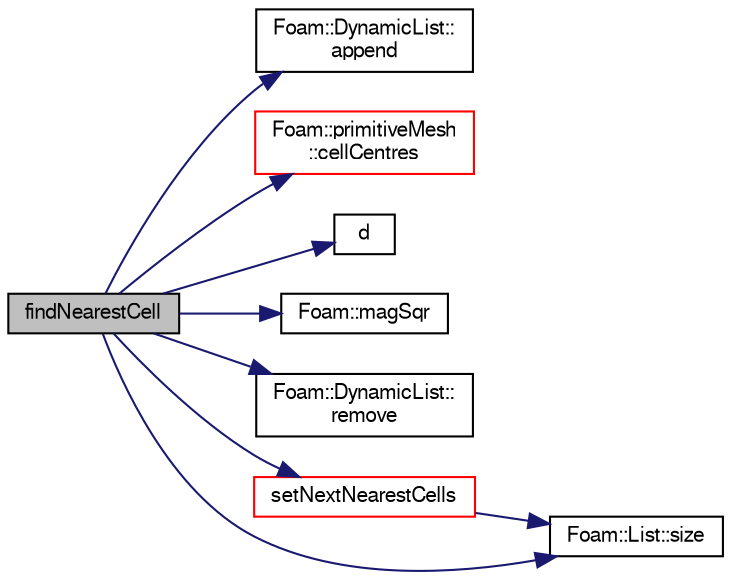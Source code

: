 digraph "findNearestCell"
{
  bgcolor="transparent";
  edge [fontname="FreeSans",fontsize="10",labelfontname="FreeSans",labelfontsize="10"];
  node [fontname="FreeSans",fontsize="10",shape=record];
  rankdir="LR";
  Node164 [label="findNearestCell",height=0.2,width=0.4,color="black", fillcolor="grey75", style="filled", fontcolor="black"];
  Node164 -> Node165 [color="midnightblue",fontsize="10",style="solid",fontname="FreeSans"];
  Node165 [label="Foam::DynamicList::\lappend",height=0.2,width=0.4,color="black",URL="$a25890.html#a7b67b42af715604376ad63a681dee6d8",tooltip="Append an element at the end of the list. "];
  Node164 -> Node166 [color="midnightblue",fontsize="10",style="solid",fontname="FreeSans"];
  Node166 [label="Foam::primitiveMesh\l::cellCentres",height=0.2,width=0.4,color="red",URL="$a27530.html#a7300aee2989c6ec70e39436816461902"];
  Node164 -> Node227 [color="midnightblue",fontsize="10",style="solid",fontname="FreeSans"];
  Node227 [label="d",height=0.2,width=0.4,color="black",URL="$a38951.html#aa182a9055736468dd160f12649a01fd1"];
  Node164 -> Node228 [color="midnightblue",fontsize="10",style="solid",fontname="FreeSans"];
  Node228 [label="Foam::magSqr",height=0.2,width=0.4,color="black",URL="$a21124.html#ae6fff2c6981e6d9618aa5038e69def6e"];
  Node164 -> Node229 [color="midnightblue",fontsize="10",style="solid",fontname="FreeSans"];
  Node229 [label="Foam::DynamicList::\lremove",height=0.2,width=0.4,color="black",URL="$a25890.html#a11a92c7c8e39f3f023c3bcca1e5297f0",tooltip="Remove and return the top element. "];
  Node164 -> Node230 [color="midnightblue",fontsize="10",style="solid",fontname="FreeSans"];
  Node230 [label="setNextNearestCells",height=0.2,width=0.4,color="red",URL="$a29246.html#af6af62ce6bb472a227585bbf8379db43",tooltip="Set the next cells for the marching front algorithm. "];
  Node230 -> Node223 [color="midnightblue",fontsize="10",style="solid",fontname="FreeSans"];
  Node223 [label="Foam::List::size",height=0.2,width=0.4,color="black",URL="$a25694.html#a8a5f6fa29bd4b500caf186f60245b384",tooltip="Override size to be inconsistent with allocated storage. "];
  Node164 -> Node223 [color="midnightblue",fontsize="10",style="solid",fontname="FreeSans"];
}
